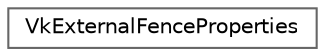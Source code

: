 digraph "类继承关系图"
{
 // LATEX_PDF_SIZE
  bgcolor="transparent";
  edge [fontname=Helvetica,fontsize=10,labelfontname=Helvetica,labelfontsize=10];
  node [fontname=Helvetica,fontsize=10,shape=box,height=0.2,width=0.4];
  rankdir="LR";
  Node0 [id="Node000000",label="VkExternalFenceProperties",height=0.2,width=0.4,color="grey40", fillcolor="white", style="filled",URL="$struct_vk_external_fence_properties.html",tooltip=" "];
}
